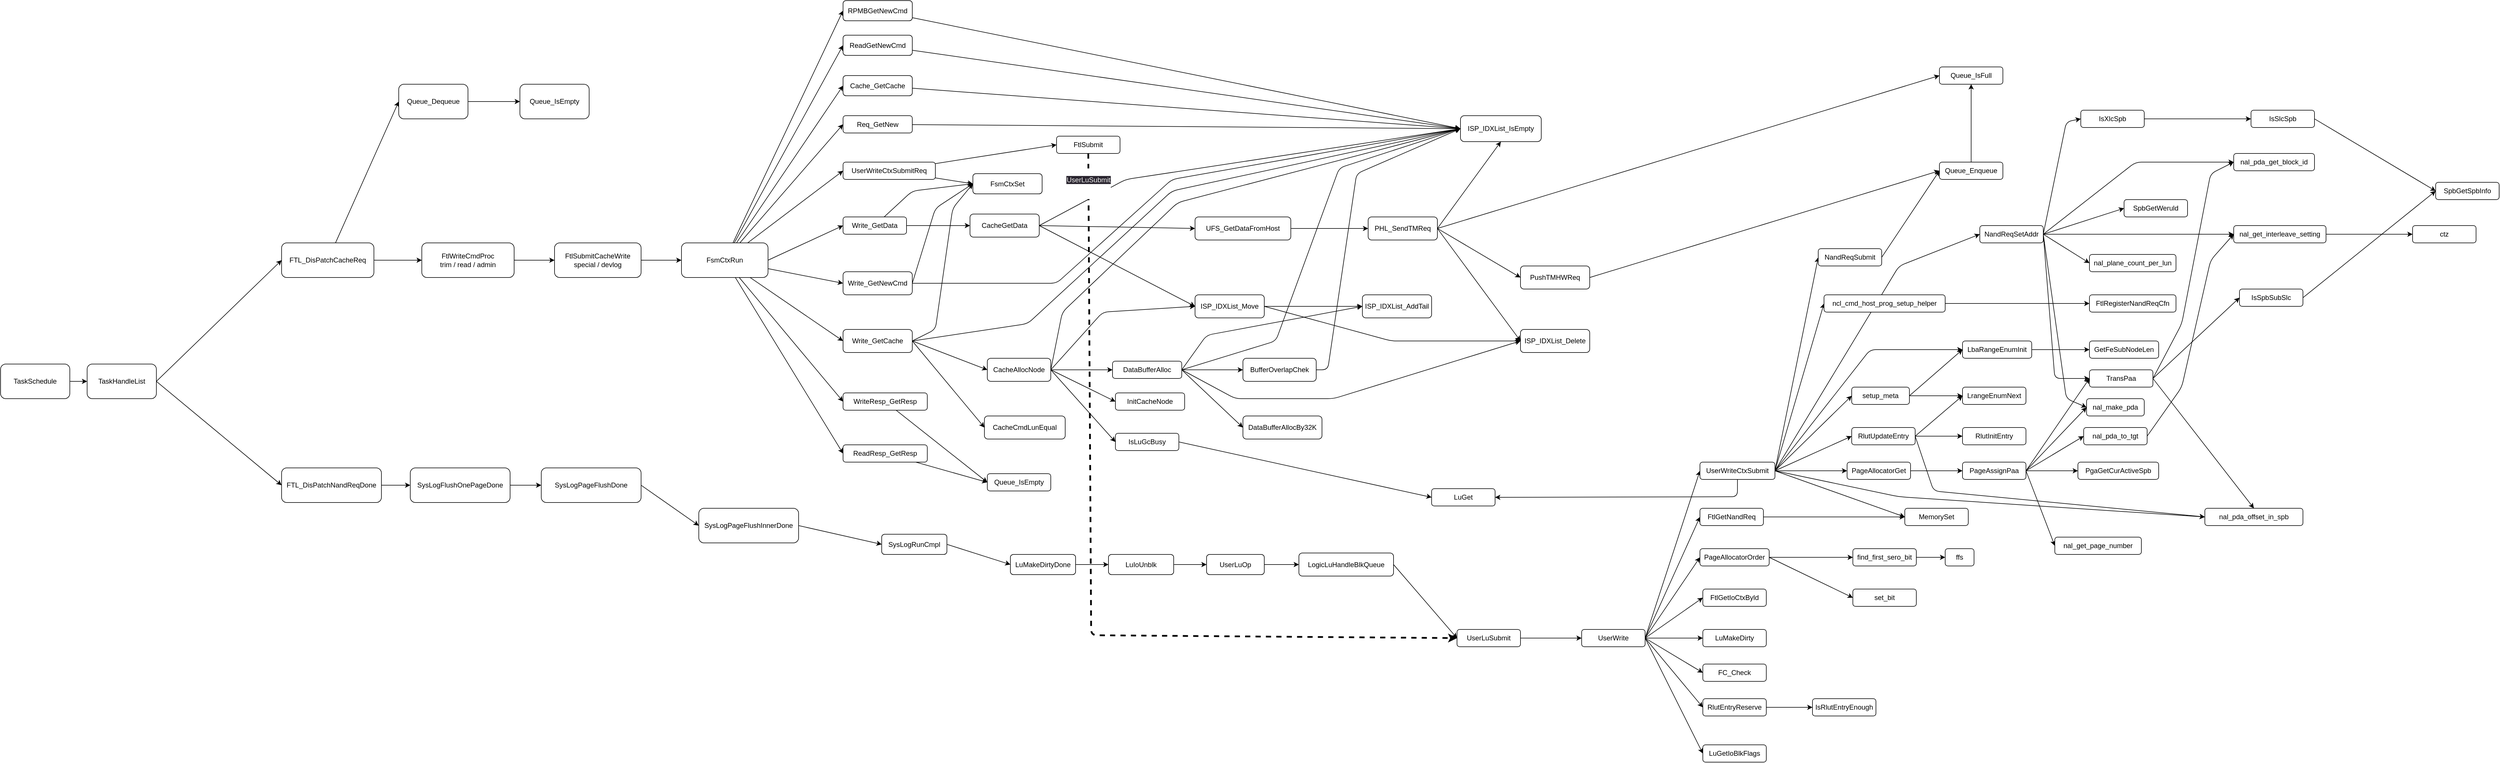 <mxfile>
    <diagram id="tqvnxjW7iA2RWQLMnOYQ" name="第 1 页">
        <mxGraphModel dx="1620" dy="557" grid="1" gridSize="10" guides="1" tooltips="1" connect="1" arrows="1" fold="1" page="1" pageScale="1" pageWidth="1169" pageHeight="827" math="0" shadow="0">
            <root>
                <mxCell id="0"/>
                <mxCell id="1" parent="0"/>
                <mxCell id="204" style="edgeStyle=none;html=1;exitX=0;exitY=0.5;exitDx=0;exitDy=0;entryX=0;entryY=0.5;entryDx=0;entryDy=0;" edge="1" parent="1" source="2" target="8">
                    <mxGeometry relative="1" as="geometry"/>
                </mxCell>
                <mxCell id="206" style="edgeStyle=none;html=1;exitX=0;exitY=0.5;exitDx=0;exitDy=0;entryX=0;entryY=0.5;entryDx=0;entryDy=0;" edge="1" parent="1" source="2" target="205">
                    <mxGeometry relative="1" as="geometry"/>
                </mxCell>
                <mxCell id="2" value="TaskHandleList" style="rounded=1;whiteSpace=wrap;html=1;direction=west;" parent="1" vertex="1">
                    <mxGeometry x="-830" y="1010" width="120" height="60" as="geometry"/>
                </mxCell>
                <mxCell id="72" style="edgeStyle=none;html=1;entryX=1;entryY=0.5;entryDx=0;entryDy=0;" edge="1" parent="1" source="4" target="2">
                    <mxGeometry relative="1" as="geometry"/>
                </mxCell>
                <mxCell id="4" value="TaskSchedule" style="rounded=1;whiteSpace=wrap;html=1;" parent="1" vertex="1">
                    <mxGeometry x="-980" y="1010" width="120" height="60" as="geometry"/>
                </mxCell>
                <mxCell id="113" style="edgeStyle=none;html=1;entryX=0;entryY=0.5;entryDx=0;entryDy=0;" edge="1" parent="1" source="8" target="23">
                    <mxGeometry relative="1" as="geometry"/>
                </mxCell>
                <mxCell id="114" style="edgeStyle=none;html=1;entryX=0;entryY=0.5;entryDx=0;entryDy=0;" edge="1" parent="1" source="8" target="10">
                    <mxGeometry relative="1" as="geometry"/>
                </mxCell>
                <mxCell id="8" value="FTL_DisPatchCacheReq" style="rounded=1;whiteSpace=wrap;html=1;" parent="1" vertex="1">
                    <mxGeometry x="-493" y="800" width="160" height="60" as="geometry"/>
                </mxCell>
                <mxCell id="116" style="edgeStyle=none;html=1;entryX=0;entryY=0.5;entryDx=0;entryDy=0;" edge="1" parent="1" source="10" target="13">
                    <mxGeometry relative="1" as="geometry"/>
                </mxCell>
                <mxCell id="10" value="FtlWriteCmdProc&lt;br&gt;trim / read / admin" style="whiteSpace=wrap;html=1;rounded=1;" parent="1" vertex="1">
                    <mxGeometry x="-250" y="800" width="160" height="60" as="geometry"/>
                </mxCell>
                <mxCell id="117" style="edgeStyle=none;html=1;entryX=0;entryY=0.5;entryDx=0;entryDy=0;" edge="1" parent="1" source="13" target="28">
                    <mxGeometry relative="1" as="geometry"/>
                </mxCell>
                <mxCell id="13" value="FtlSubmitCacheWrite&lt;br&gt;special / devlog" style="rounded=1;whiteSpace=wrap;html=1;" parent="1" vertex="1">
                    <mxGeometry x="-20" y="800" width="150" height="60" as="geometry"/>
                </mxCell>
                <mxCell id="115" style="edgeStyle=none;html=1;entryX=0;entryY=0.5;entryDx=0;entryDy=0;" edge="1" parent="1" source="23" target="26">
                    <mxGeometry relative="1" as="geometry"/>
                </mxCell>
                <mxCell id="23" value="Queue_Dequeue" style="rounded=1;whiteSpace=wrap;html=1;" vertex="1" parent="1">
                    <mxGeometry x="-290" y="525" width="120" height="60" as="geometry"/>
                </mxCell>
                <mxCell id="26" value="Queue_IsEmpty" style="rounded=1;whiteSpace=wrap;html=1;" vertex="1" parent="1">
                    <mxGeometry x="-80" y="525" width="120" height="60" as="geometry"/>
                </mxCell>
                <mxCell id="118" style="edgeStyle=none;html=1;entryX=0;entryY=0.5;entryDx=0;entryDy=0;" edge="1" parent="1" source="28" target="39">
                    <mxGeometry relative="1" as="geometry"/>
                </mxCell>
                <mxCell id="119" style="edgeStyle=none;html=1;entryX=0;entryY=0.5;entryDx=0;entryDy=0;" edge="1" parent="1" source="28" target="37">
                    <mxGeometry relative="1" as="geometry"/>
                </mxCell>
                <mxCell id="120" style="edgeStyle=none;html=1;exitX=1;exitY=0.5;exitDx=0;exitDy=0;entryX=0;entryY=0.5;entryDx=0;entryDy=0;" edge="1" parent="1" source="28" target="35">
                    <mxGeometry relative="1" as="geometry"/>
                </mxCell>
                <mxCell id="121" style="edgeStyle=none;html=1;entryX=0;entryY=0.5;entryDx=0;entryDy=0;" edge="1" parent="1" source="28" target="33">
                    <mxGeometry relative="1" as="geometry"/>
                </mxCell>
                <mxCell id="140" style="edgeStyle=none;html=1;entryX=0;entryY=0.5;entryDx=0;entryDy=0;" edge="1" parent="1" source="28" target="31">
                    <mxGeometry relative="1" as="geometry"/>
                </mxCell>
                <mxCell id="143" style="edgeStyle=none;html=1;entryX=0;entryY=0.5;entryDx=0;entryDy=0;" edge="1" parent="1" source="28" target="142">
                    <mxGeometry relative="1" as="geometry"/>
                </mxCell>
                <mxCell id="145" style="edgeStyle=none;html=1;entryX=0;entryY=0.5;entryDx=0;entryDy=0;" edge="1" parent="1" source="28" target="144">
                    <mxGeometry relative="1" as="geometry"/>
                </mxCell>
                <mxCell id="148" style="edgeStyle=none;html=1;entryX=0;entryY=0.5;entryDx=0;entryDy=0;" edge="1" parent="1" source="28" target="147">
                    <mxGeometry relative="1" as="geometry"/>
                </mxCell>
                <mxCell id="172" style="edgeStyle=none;html=1;entryX=0;entryY=0.5;entryDx=0;entryDy=0;" edge="1" parent="1" source="28" target="170">
                    <mxGeometry relative="1" as="geometry"/>
                </mxCell>
                <mxCell id="175" style="edgeStyle=none;html=1;entryX=0;entryY=0.5;entryDx=0;entryDy=0;" edge="1" parent="1" source="28" target="174">
                    <mxGeometry relative="1" as="geometry"/>
                </mxCell>
                <mxCell id="28" value="FsmCtxRun" style="rounded=1;whiteSpace=wrap;html=1;" vertex="1" parent="1">
                    <mxGeometry x="200" y="800" width="150" height="60" as="geometry"/>
                </mxCell>
                <mxCell id="126" style="edgeStyle=none;html=1;exitX=1;exitY=0.5;exitDx=0;exitDy=0;entryX=0;entryY=0.5;entryDx=0;entryDy=0;" edge="1" parent="1" source="31" target="43">
                    <mxGeometry relative="1" as="geometry">
                        <Array as="points">
                            <mxPoint x="640" y="950"/>
                            <mxPoint x="670" y="740"/>
                        </Array>
                    </mxGeometry>
                </mxCell>
                <mxCell id="129" style="edgeStyle=none;html=1;entryX=0;entryY=0.5;entryDx=0;entryDy=0;exitX=1;exitY=0.5;exitDx=0;exitDy=0;" edge="1" parent="1" source="31" target="59">
                    <mxGeometry relative="1" as="geometry"/>
                </mxCell>
                <mxCell id="141" style="edgeStyle=none;html=1;entryX=0;entryY=0.5;entryDx=0;entryDy=0;exitX=1;exitY=0.5;exitDx=0;exitDy=0;" edge="1" parent="1" source="31" target="41">
                    <mxGeometry relative="1" as="geometry"/>
                </mxCell>
                <mxCell id="169" style="edgeStyle=none;html=1;entryX=0;entryY=0.5;entryDx=0;entryDy=0;exitX=1;exitY=0.5;exitDx=0;exitDy=0;" edge="1" parent="1" source="31" target="149">
                    <mxGeometry relative="1" as="geometry">
                        <Array as="points">
                            <mxPoint x="800" y="940"/>
                            <mxPoint x="1050" y="710"/>
                        </Array>
                    </mxGeometry>
                </mxCell>
                <mxCell id="31" value="Write_GetCache" style="rounded=1;whiteSpace=wrap;html=1;" vertex="1" parent="1">
                    <mxGeometry x="480" y="950" width="120" height="40" as="geometry"/>
                </mxCell>
                <mxCell id="154" style="edgeStyle=none;html=1;entryX=0;entryY=0.5;entryDx=0;entryDy=0;exitX=1;exitY=0.5;exitDx=0;exitDy=0;" edge="1" parent="1" source="33" target="149">
                    <mxGeometry relative="1" as="geometry">
                        <Array as="points">
                            <mxPoint x="850" y="870"/>
                            <mxPoint x="1050" y="690"/>
                        </Array>
                    </mxGeometry>
                </mxCell>
                <mxCell id="177" style="edgeStyle=none;html=1;entryX=0;entryY=0.5;entryDx=0;entryDy=0;exitX=1;exitY=0.5;exitDx=0;exitDy=0;" edge="1" parent="1" source="33" target="43">
                    <mxGeometry relative="1" as="geometry">
                        <Array as="points">
                            <mxPoint x="640" y="740"/>
                        </Array>
                    </mxGeometry>
                </mxCell>
                <mxCell id="33" value="Write_GetNewCmd" style="rounded=1;whiteSpace=wrap;html=1;" vertex="1" parent="1">
                    <mxGeometry x="480" y="850" width="120" height="40" as="geometry"/>
                </mxCell>
                <mxCell id="124" style="edgeStyle=none;html=1;entryX=0;entryY=0.5;entryDx=0;entryDy=0;" edge="1" parent="1" source="35" target="43">
                    <mxGeometry relative="1" as="geometry">
                        <Array as="points">
                            <mxPoint x="600" y="710"/>
                        </Array>
                    </mxGeometry>
                </mxCell>
                <mxCell id="127" style="edgeStyle=none;html=1;entryX=0;entryY=0.5;entryDx=0;entryDy=0;" edge="1" parent="1" source="35" target="49">
                    <mxGeometry relative="1" as="geometry"/>
                </mxCell>
                <mxCell id="35" value="Write_GetData" style="rounded=1;whiteSpace=wrap;html=1;" vertex="1" parent="1">
                    <mxGeometry x="480" y="755" width="110" height="30" as="geometry"/>
                </mxCell>
                <mxCell id="123" style="edgeStyle=none;html=1;entryX=0;entryY=0.5;entryDx=0;entryDy=0;" edge="1" parent="1" source="37" target="43">
                    <mxGeometry relative="1" as="geometry"/>
                </mxCell>
                <mxCell id="167" style="edgeStyle=none;html=1;entryX=0;entryY=0.5;entryDx=0;entryDy=0;" edge="1" parent="1" source="37" target="159">
                    <mxGeometry relative="1" as="geometry"/>
                </mxCell>
                <mxCell id="37" value="UserWriteCtxSubmitReq" style="rounded=1;whiteSpace=wrap;html=1;" vertex="1" parent="1">
                    <mxGeometry x="480" y="660" width="160" height="30" as="geometry"/>
                </mxCell>
                <mxCell id="168" style="edgeStyle=none;html=1;entryX=0;entryY=0.5;entryDx=0;entryDy=0;" edge="1" parent="1" source="39" target="165">
                    <mxGeometry relative="1" as="geometry"/>
                </mxCell>
                <mxCell id="39" value="WriteResp_GetResp" style="rounded=1;whiteSpace=wrap;html=1;" vertex="1" parent="1">
                    <mxGeometry x="480" y="1060" width="146" height="30" as="geometry"/>
                </mxCell>
                <mxCell id="41" value="CacheCmdLunEqual" style="rounded=1;whiteSpace=wrap;html=1;" vertex="1" parent="1">
                    <mxGeometry x="725" y="1100" width="140" height="40" as="geometry"/>
                </mxCell>
                <mxCell id="43" value="FsmCtxSet" style="rounded=1;whiteSpace=wrap;html=1;" vertex="1" parent="1">
                    <mxGeometry x="705" y="680" width="120" height="35" as="geometry"/>
                </mxCell>
                <mxCell id="153" style="edgeStyle=none;html=1;entryX=0;entryY=0.5;entryDx=0;entryDy=0;exitX=1;exitY=0.5;exitDx=0;exitDy=0;" edge="1" parent="1" source="49" target="149">
                    <mxGeometry relative="1" as="geometry">
                        <Array as="points">
                            <mxPoint x="970" y="690"/>
                        </Array>
                    </mxGeometry>
                </mxCell>
                <mxCell id="179" style="edgeStyle=none;html=1;exitX=1;exitY=0.5;exitDx=0;exitDy=0;entryX=0;entryY=0.5;entryDx=0;entryDy=0;" edge="1" parent="1" source="49" target="51">
                    <mxGeometry relative="1" as="geometry"/>
                </mxCell>
                <mxCell id="180" style="edgeStyle=none;html=1;exitX=1;exitY=0.5;exitDx=0;exitDy=0;entryX=0;entryY=0.5;entryDx=0;entryDy=0;" edge="1" parent="1" source="49" target="70">
                    <mxGeometry relative="1" as="geometry"/>
                </mxCell>
                <mxCell id="49" value="CacheGetData" style="rounded=1;whiteSpace=wrap;html=1;" vertex="1" parent="1">
                    <mxGeometry x="700" y="750" width="120" height="40" as="geometry"/>
                </mxCell>
                <mxCell id="131" style="edgeStyle=none;html=1;entryX=0;entryY=0.5;entryDx=0;entryDy=0;" edge="1" parent="1" source="51" target="53">
                    <mxGeometry relative="1" as="geometry"/>
                </mxCell>
                <mxCell id="51" value="UFS_GetDataFromHost" style="rounded=1;whiteSpace=wrap;html=1;" vertex="1" parent="1">
                    <mxGeometry x="1090" y="755" width="166" height="40" as="geometry"/>
                </mxCell>
                <mxCell id="136" style="edgeStyle=none;html=1;entryX=0;entryY=0.5;entryDx=0;entryDy=0;exitX=1;exitY=0.5;exitDx=0;exitDy=0;" edge="1" parent="1" source="59" target="63">
                    <mxGeometry relative="1" as="geometry"/>
                </mxCell>
                <mxCell id="178" style="edgeStyle=none;html=1;entryX=0;entryY=0.5;entryDx=0;entryDy=0;exitX=1;exitY=0.5;exitDx=0;exitDy=0;" edge="1" parent="1" source="59" target="149">
                    <mxGeometry relative="1" as="geometry">
                        <Array as="points">
                            <mxPoint x="860" y="920"/>
                            <mxPoint x="1060" y="730"/>
                        </Array>
                    </mxGeometry>
                </mxCell>
                <mxCell id="189" style="edgeStyle=none;html=1;exitX=1;exitY=0.5;exitDx=0;exitDy=0;entryX=0;entryY=0.5;entryDx=0;entryDy=0;" edge="1" parent="1" source="59" target="70">
                    <mxGeometry relative="1" as="geometry">
                        <Array as="points">
                            <mxPoint x="930" y="920"/>
                        </Array>
                    </mxGeometry>
                </mxCell>
                <mxCell id="191" style="edgeStyle=none;html=1;exitX=1;exitY=0.5;exitDx=0;exitDy=0;entryX=0;entryY=0.5;entryDx=0;entryDy=0;" edge="1" parent="1" source="59" target="190">
                    <mxGeometry relative="1" as="geometry"/>
                </mxCell>
                <mxCell id="193" style="edgeStyle=none;html=1;exitX=1;exitY=0.5;exitDx=0;exitDy=0;entryX=0;entryY=0.5;entryDx=0;entryDy=0;" edge="1" parent="1" source="59" target="192">
                    <mxGeometry relative="1" as="geometry"/>
                </mxCell>
                <mxCell id="59" value="CacheAllocNode" style="rounded=1;whiteSpace=wrap;html=1;" vertex="1" parent="1">
                    <mxGeometry x="730" y="1000" width="110" height="40" as="geometry"/>
                </mxCell>
                <mxCell id="137" style="edgeStyle=none;html=1;entryX=0;entryY=0.5;entryDx=0;entryDy=0;exitX=1;exitY=0.5;exitDx=0;exitDy=0;" edge="1" parent="1" source="63" target="65">
                    <mxGeometry relative="1" as="geometry">
                        <mxPoint x="1110" y="1000" as="sourcePoint"/>
                    </mxGeometry>
                </mxCell>
                <mxCell id="139" style="edgeStyle=none;html=1;entryX=0;entryY=0.5;entryDx=0;entryDy=0;exitX=1;exitY=0.5;exitDx=0;exitDy=0;" edge="1" parent="1" source="63" target="66">
                    <mxGeometry relative="1" as="geometry"/>
                </mxCell>
                <mxCell id="194" style="edgeStyle=none;html=1;exitX=1;exitY=0.5;exitDx=0;exitDy=0;entryX=0;entryY=0.5;entryDx=0;entryDy=0;" edge="1" parent="1" source="63" target="149">
                    <mxGeometry relative="1" as="geometry">
                        <Array as="points">
                            <mxPoint x="1230" y="970"/>
                            <mxPoint x="1340" y="670"/>
                        </Array>
                    </mxGeometry>
                </mxCell>
                <mxCell id="196" style="edgeStyle=none;html=1;exitX=1;exitY=0.5;exitDx=0;exitDy=0;entryX=0;entryY=0.5;entryDx=0;entryDy=0;" edge="1" parent="1" source="63" target="185">
                    <mxGeometry relative="1" as="geometry">
                        <Array as="points">
                            <mxPoint x="1160" y="1070"/>
                            <mxPoint x="1330" y="1070"/>
                        </Array>
                    </mxGeometry>
                </mxCell>
                <mxCell id="197" style="edgeStyle=none;html=1;exitX=1;exitY=0.5;exitDx=0;exitDy=0;entryX=0;entryY=0.5;entryDx=0;entryDy=0;" edge="1" parent="1" source="63" target="71">
                    <mxGeometry relative="1" as="geometry">
                        <Array as="points">
                            <mxPoint x="1110" y="960"/>
                        </Array>
                    </mxGeometry>
                </mxCell>
                <mxCell id="63" value="DataBufferAlloc" style="rounded=1;whiteSpace=wrap;html=1;" vertex="1" parent="1">
                    <mxGeometry x="947" y="1005" width="120" height="30" as="geometry"/>
                </mxCell>
                <mxCell id="195" style="edgeStyle=none;html=1;exitX=1;exitY=0.5;exitDx=0;exitDy=0;entryX=0;entryY=0.5;entryDx=0;entryDy=0;" edge="1" parent="1" source="65" target="149">
                    <mxGeometry relative="1" as="geometry">
                        <Array as="points">
                            <mxPoint x="1320" y="1020"/>
                            <mxPoint x="1370" y="680"/>
                        </Array>
                    </mxGeometry>
                </mxCell>
                <mxCell id="65" value="BufferOverlapChek" style="rounded=1;whiteSpace=wrap;html=1;" vertex="1" parent="1">
                    <mxGeometry x="1173" y="1000" width="127" height="40" as="geometry"/>
                </mxCell>
                <mxCell id="66" value="DataBufferAllocBy32K" style="rounded=1;whiteSpace=wrap;html=1;" vertex="1" parent="1">
                    <mxGeometry x="1173" y="1100" width="137" height="40" as="geometry"/>
                </mxCell>
                <mxCell id="181" style="edgeStyle=none;html=1;exitX=1;exitY=0.5;exitDx=0;exitDy=0;entryX=0;entryY=0.5;entryDx=0;entryDy=0;" edge="1" parent="1" source="70" target="71">
                    <mxGeometry relative="1" as="geometry"/>
                </mxCell>
                <mxCell id="187" style="edgeStyle=none;html=1;exitX=1;exitY=0.5;exitDx=0;exitDy=0;entryX=0;entryY=0.5;entryDx=0;entryDy=0;" edge="1" parent="1" source="70" target="185">
                    <mxGeometry relative="1" as="geometry">
                        <Array as="points">
                            <mxPoint x="1430" y="970"/>
                        </Array>
                    </mxGeometry>
                </mxCell>
                <mxCell id="70" value="ISP_IDXList_Move" style="rounded=1;whiteSpace=wrap;html=1;" vertex="1" parent="1">
                    <mxGeometry x="1090" y="890" width="120" height="40" as="geometry"/>
                </mxCell>
                <mxCell id="71" value="ISP_IDXList_AddTail" style="rounded=1;whiteSpace=wrap;html=1;" vertex="1" parent="1">
                    <mxGeometry x="1380" y="890" width="120" height="40" as="geometry"/>
                </mxCell>
                <mxCell id="151" style="edgeStyle=none;html=1;entryX=0;entryY=0.5;entryDx=0;entryDy=0;" edge="1" parent="1" source="142" target="149">
                    <mxGeometry relative="1" as="geometry"/>
                </mxCell>
                <mxCell id="142" value="Cache_GetCache" style="rounded=1;whiteSpace=wrap;html=1;" vertex="1" parent="1">
                    <mxGeometry x="480" y="510" width="120" height="35" as="geometry"/>
                </mxCell>
                <mxCell id="150" style="edgeStyle=none;html=1;entryX=0;entryY=0.5;entryDx=0;entryDy=0;" edge="1" parent="1" source="144" target="149">
                    <mxGeometry relative="1" as="geometry"/>
                </mxCell>
                <mxCell id="144" value="ReadGetNewCmd&lt;br&gt;" style="rounded=1;whiteSpace=wrap;html=1;" vertex="1" parent="1">
                    <mxGeometry x="480" y="440" width="120" height="35" as="geometry"/>
                </mxCell>
                <mxCell id="152" style="edgeStyle=none;html=1;entryX=0;entryY=0.5;entryDx=0;entryDy=0;" edge="1" parent="1" source="147" target="149">
                    <mxGeometry relative="1" as="geometry"/>
                </mxCell>
                <mxCell id="147" value="Req_GetNew" style="rounded=1;whiteSpace=wrap;html=1;" vertex="1" parent="1">
                    <mxGeometry x="480" y="579.5" width="120" height="30" as="geometry"/>
                </mxCell>
                <mxCell id="149" value="ISP_IDXList_IsEmpty&lt;br&gt;" style="rounded=1;whiteSpace=wrap;html=1;" vertex="1" parent="1">
                    <mxGeometry x="1550" y="579.5" width="140" height="45" as="geometry"/>
                </mxCell>
                <mxCell id="159" value="FtlSubmit" style="rounded=1;whiteSpace=wrap;html=1;" vertex="1" parent="1">
                    <mxGeometry x="850" y="615" width="110" height="30" as="geometry"/>
                </mxCell>
                <mxCell id="228" style="edgeStyle=none;html=1;exitX=1;exitY=0.5;exitDx=0;exitDy=0;strokeWidth=1;" edge="1" parent="1" source="161" target="227">
                    <mxGeometry relative="1" as="geometry"/>
                </mxCell>
                <mxCell id="161" value="UserLuSubmit" style="rounded=1;whiteSpace=wrap;html=1;" vertex="1" parent="1">
                    <mxGeometry x="1544" y="1470" width="110" height="30" as="geometry"/>
                </mxCell>
                <mxCell id="165" value="Queue_IsEmpty" style="rounded=1;whiteSpace=wrap;html=1;" vertex="1" parent="1">
                    <mxGeometry x="730" y="1200" width="110" height="30" as="geometry"/>
                </mxCell>
                <mxCell id="171" style="edgeStyle=none;html=1;entryX=0;entryY=0.5;entryDx=0;entryDy=0;" edge="1" parent="1" source="170" target="165">
                    <mxGeometry relative="1" as="geometry"/>
                </mxCell>
                <mxCell id="170" value="ReadResp_GetResp" style="rounded=1;whiteSpace=wrap;html=1;" vertex="1" parent="1">
                    <mxGeometry x="480" y="1150" width="146" height="30" as="geometry"/>
                </mxCell>
                <mxCell id="176" style="edgeStyle=none;html=1;entryX=0;entryY=0.5;entryDx=0;entryDy=0;" edge="1" parent="1" source="174" target="149">
                    <mxGeometry relative="1" as="geometry"/>
                </mxCell>
                <mxCell id="174" value="RPMBGetNewCmd" style="rounded=1;whiteSpace=wrap;html=1;" vertex="1" parent="1">
                    <mxGeometry x="480" y="380" width="120" height="35" as="geometry"/>
                </mxCell>
                <mxCell id="184" style="edgeStyle=none;html=1;exitX=1;exitY=0.5;exitDx=0;exitDy=0;entryX=0.5;entryY=1;entryDx=0;entryDy=0;" edge="1" parent="1" source="53" target="149">
                    <mxGeometry relative="1" as="geometry"/>
                </mxCell>
                <mxCell id="186" style="edgeStyle=none;html=1;exitX=1;exitY=0.5;exitDx=0;exitDy=0;entryX=0;entryY=0.5;entryDx=0;entryDy=0;" edge="1" parent="1" source="53" target="185">
                    <mxGeometry relative="1" as="geometry"/>
                </mxCell>
                <mxCell id="199" style="edgeStyle=none;html=1;exitX=1;exitY=0.5;exitDx=0;exitDy=0;entryX=0;entryY=0.5;entryDx=0;entryDy=0;" edge="1" parent="1" source="53" target="198">
                    <mxGeometry relative="1" as="geometry"/>
                </mxCell>
                <mxCell id="201" style="edgeStyle=none;html=1;exitX=1;exitY=0.5;exitDx=0;exitDy=0;entryX=0;entryY=0.5;entryDx=0;entryDy=0;" edge="1" parent="1" source="53" target="200">
                    <mxGeometry relative="1" as="geometry"/>
                </mxCell>
                <mxCell id="53" value="PHL_SendTMReq" style="rounded=1;whiteSpace=wrap;html=1;" vertex="1" parent="1">
                    <mxGeometry x="1390" y="755" width="120" height="40" as="geometry"/>
                </mxCell>
                <mxCell id="185" value="ISP_IDXList_Delete" style="rounded=1;whiteSpace=wrap;html=1;" vertex="1" parent="1">
                    <mxGeometry x="1654" y="950" width="120" height="40" as="geometry"/>
                </mxCell>
                <mxCell id="202" style="edgeStyle=none;html=1;exitX=1;exitY=0.5;exitDx=0;exitDy=0;entryX=0;entryY=0.5;entryDx=0;entryDy=0;" edge="1" parent="1" source="190" target="203">
                    <mxGeometry relative="1" as="geometry">
                        <mxPoint x="1110" y="1300" as="targetPoint"/>
                    </mxGeometry>
                </mxCell>
                <mxCell id="190" value="IsLuGcBusy" style="rounded=1;whiteSpace=wrap;html=1;" vertex="1" parent="1">
                    <mxGeometry x="952" y="1130" width="110" height="30" as="geometry"/>
                </mxCell>
                <mxCell id="192" value="InitCacheNode" style="rounded=1;whiteSpace=wrap;html=1;" vertex="1" parent="1">
                    <mxGeometry x="952" y="1060" width="120" height="30" as="geometry"/>
                </mxCell>
                <mxCell id="198" value="Queue_IsFull" style="rounded=1;whiteSpace=wrap;html=1;" vertex="1" parent="1">
                    <mxGeometry x="2380" y="495" width="110" height="30" as="geometry"/>
                </mxCell>
                <mxCell id="308" style="edgeStyle=none;html=1;exitX=1;exitY=0.5;exitDx=0;exitDy=0;entryX=0;entryY=0.5;entryDx=0;entryDy=0;strokeWidth=1;" edge="1" parent="1" source="200" target="303">
                    <mxGeometry relative="1" as="geometry"/>
                </mxCell>
                <mxCell id="200" value="PushTMHWReq" style="rounded=1;whiteSpace=wrap;html=1;" vertex="1" parent="1">
                    <mxGeometry x="1654" y="840" width="120" height="40" as="geometry"/>
                </mxCell>
                <mxCell id="203" value="LuGet" style="rounded=1;whiteSpace=wrap;html=1;" vertex="1" parent="1">
                    <mxGeometry x="1500" y="1226" width="110" height="30" as="geometry"/>
                </mxCell>
                <mxCell id="208" style="edgeStyle=none;html=1;exitX=1;exitY=0.5;exitDx=0;exitDy=0;entryX=0;entryY=0.5;entryDx=0;entryDy=0;" edge="1" parent="1" source="205" target="207">
                    <mxGeometry relative="1" as="geometry"/>
                </mxCell>
                <mxCell id="205" value="FTL_DisPatchNandReqDone" style="rounded=1;whiteSpace=wrap;html=1;" vertex="1" parent="1">
                    <mxGeometry x="-493" y="1190" width="173" height="60" as="geometry"/>
                </mxCell>
                <mxCell id="210" style="edgeStyle=none;html=1;exitX=1;exitY=0.5;exitDx=0;exitDy=0;entryX=0;entryY=0.5;entryDx=0;entryDy=0;" edge="1" parent="1" source="207" target="209">
                    <mxGeometry relative="1" as="geometry"/>
                </mxCell>
                <mxCell id="207" value="SysLogFlushOnePageDone" style="rounded=1;whiteSpace=wrap;html=1;" vertex="1" parent="1">
                    <mxGeometry x="-270" y="1190" width="173" height="60" as="geometry"/>
                </mxCell>
                <mxCell id="212" style="edgeStyle=none;html=1;exitX=1;exitY=0.5;exitDx=0;exitDy=0;entryX=0;entryY=0.5;entryDx=0;entryDy=0;" edge="1" parent="1" source="209" target="211">
                    <mxGeometry relative="1" as="geometry"/>
                </mxCell>
                <mxCell id="209" value="SysLogPageFlushDone" style="rounded=1;whiteSpace=wrap;html=1;" vertex="1" parent="1">
                    <mxGeometry x="-43" y="1190" width="173" height="60" as="geometry"/>
                </mxCell>
                <mxCell id="214" style="edgeStyle=none;html=1;exitX=1;exitY=0.5;exitDx=0;exitDy=0;entryX=0;entryY=0.5;entryDx=0;entryDy=0;" edge="1" parent="1" source="211" target="213">
                    <mxGeometry relative="1" as="geometry"/>
                </mxCell>
                <mxCell id="211" value="SysLogPageFlushInnerDone" style="rounded=1;whiteSpace=wrap;html=1;" vertex="1" parent="1">
                    <mxGeometry x="230" y="1260" width="173" height="60" as="geometry"/>
                </mxCell>
                <mxCell id="216" style="edgeStyle=none;html=1;exitX=1;exitY=0.5;exitDx=0;exitDy=0;entryX=0;entryY=0.5;entryDx=0;entryDy=0;" edge="1" parent="1" source="213" target="215">
                    <mxGeometry relative="1" as="geometry"/>
                </mxCell>
                <mxCell id="213" value="SysLogRunCmpl" style="rounded=1;whiteSpace=wrap;html=1;" vertex="1" parent="1">
                    <mxGeometry x="547" y="1305" width="113" height="35" as="geometry"/>
                </mxCell>
                <mxCell id="218" style="edgeStyle=none;html=1;exitX=1;exitY=0.5;exitDx=0;exitDy=0;" edge="1" parent="1" source="215" target="217">
                    <mxGeometry relative="1" as="geometry"/>
                </mxCell>
                <mxCell id="215" value="LuMakeDirtyDone" style="rounded=1;whiteSpace=wrap;html=1;" vertex="1" parent="1">
                    <mxGeometry x="770" y="1340" width="113" height="35" as="geometry"/>
                </mxCell>
                <mxCell id="220" style="edgeStyle=none;html=1;exitX=1;exitY=0.5;exitDx=0;exitDy=0;entryX=0;entryY=0.5;entryDx=0;entryDy=0;" edge="1" parent="1" source="217" target="219">
                    <mxGeometry relative="1" as="geometry"/>
                </mxCell>
                <mxCell id="217" value="LuIoUnblk" style="rounded=1;whiteSpace=wrap;html=1;" vertex="1" parent="1">
                    <mxGeometry x="940" y="1340" width="113" height="35" as="geometry"/>
                </mxCell>
                <mxCell id="222" style="edgeStyle=none;html=1;exitX=1;exitY=0.5;exitDx=0;exitDy=0;entryX=0;entryY=0.5;entryDx=0;entryDy=0;" edge="1" parent="1" source="219" target="221">
                    <mxGeometry relative="1" as="geometry"/>
                </mxCell>
                <mxCell id="219" value="UserLuOp" style="rounded=1;whiteSpace=wrap;html=1;" vertex="1" parent="1">
                    <mxGeometry x="1110" y="1340" width="100" height="35" as="geometry"/>
                </mxCell>
                <mxCell id="223" style="edgeStyle=none;html=1;exitX=1;exitY=0.5;exitDx=0;exitDy=0;entryX=0;entryY=0.5;entryDx=0;entryDy=0;" edge="1" parent="1" source="221" target="161">
                    <mxGeometry relative="1" as="geometry"/>
                </mxCell>
                <mxCell id="221" value="LogicLuHandleBlkQueue" style="rounded=1;whiteSpace=wrap;html=1;" vertex="1" parent="1">
                    <mxGeometry x="1270" y="1337.5" width="164" height="40" as="geometry"/>
                </mxCell>
                <mxCell id="162" style="edgeStyle=none;html=1;entryX=0;entryY=0.5;entryDx=0;entryDy=0;exitX=0.5;exitY=1;exitDx=0;exitDy=0;dashed=1;strokeWidth=3;" edge="1" parent="1" source="159" target="161">
                    <mxGeometry relative="1" as="geometry">
                        <Array as="points">
                            <mxPoint x="910" y="1480"/>
                        </Array>
                    </mxGeometry>
                </mxCell>
                <mxCell id="225" value="&#10;&lt;span style=&quot;color: rgb(240, 240, 240); font-family: Helvetica; font-size: 12px; font-style: normal; font-variant-ligatures: normal; font-variant-caps: normal; font-weight: 400; letter-spacing: normal; orphans: 2; text-align: center; text-indent: 0px; text-transform: none; widows: 2; word-spacing: 0px; -webkit-text-stroke-width: 0px; background-color: rgb(42, 37, 47); text-decoration-thickness: initial; text-decoration-style: initial; text-decoration-color: initial; float: none; display: inline !important;&quot;&gt;UserLuSubmit&lt;/span&gt;&#10;&#10;" style="edgeLabel;html=1;align=center;verticalAlign=middle;resizable=0;points=[];" vertex="1" connectable="0" parent="162">
                    <mxGeometry x="-0.867" relative="1" as="geometry">
                        <mxPoint x="-1" y="-46" as="offset"/>
                    </mxGeometry>
                </mxCell>
                <mxCell id="238" style="edgeStyle=none;html=1;exitX=1;exitY=0.5;exitDx=0;exitDy=0;entryX=0;entryY=0.5;entryDx=0;entryDy=0;strokeWidth=1;" edge="1" parent="1" source="227" target="232">
                    <mxGeometry relative="1" as="geometry"/>
                </mxCell>
                <mxCell id="239" style="edgeStyle=none;html=1;exitX=1;exitY=0.5;exitDx=0;exitDy=0;entryX=0;entryY=0.5;entryDx=0;entryDy=0;strokeWidth=1;" edge="1" parent="1" source="227" target="236">
                    <mxGeometry relative="1" as="geometry"/>
                </mxCell>
                <mxCell id="240" style="edgeStyle=none;html=1;exitX=1;exitY=0.5;exitDx=0;exitDy=0;entryX=0;entryY=0.5;entryDx=0;entryDy=0;strokeWidth=1;" edge="1" parent="1" source="227" target="233">
                    <mxGeometry relative="1" as="geometry"/>
                </mxCell>
                <mxCell id="243" style="edgeStyle=none;html=1;exitX=1;exitY=0.5;exitDx=0;exitDy=0;entryX=0;entryY=0.5;entryDx=0;entryDy=0;strokeWidth=1;" edge="1" parent="1" source="227" target="231">
                    <mxGeometry relative="1" as="geometry"/>
                </mxCell>
                <mxCell id="244" style="edgeStyle=none;html=1;exitX=1;exitY=0.5;exitDx=0;exitDy=0;entryX=0;entryY=0.5;entryDx=0;entryDy=0;strokeWidth=1;" edge="1" parent="1" source="227" target="235">
                    <mxGeometry relative="1" as="geometry"/>
                </mxCell>
                <mxCell id="245" style="edgeStyle=none;html=1;exitX=1;exitY=0.5;exitDx=0;exitDy=0;entryX=0;entryY=0.5;entryDx=0;entryDy=0;strokeWidth=1;" edge="1" parent="1" source="227" target="230">
                    <mxGeometry relative="1" as="geometry"/>
                </mxCell>
                <mxCell id="246" style="edgeStyle=none;html=1;exitX=1;exitY=0.5;exitDx=0;exitDy=0;entryX=0;entryY=0.5;entryDx=0;entryDy=0;strokeWidth=1;" edge="1" parent="1" source="227" target="229">
                    <mxGeometry relative="1" as="geometry"/>
                </mxCell>
                <mxCell id="256" style="edgeStyle=none;html=1;exitX=1;exitY=0.5;exitDx=0;exitDy=0;entryX=0;entryY=0.5;entryDx=0;entryDy=0;strokeWidth=1;" edge="1" parent="1" source="227" target="234">
                    <mxGeometry relative="1" as="geometry"/>
                </mxCell>
                <mxCell id="227" value="UserWrite" style="rounded=1;whiteSpace=wrap;html=1;" vertex="1" parent="1">
                    <mxGeometry x="1760" y="1470" width="110" height="30" as="geometry"/>
                </mxCell>
                <mxCell id="248" style="edgeStyle=none;html=1;exitX=1;exitY=0.5;exitDx=0;exitDy=0;entryX=0;entryY=0.5;entryDx=0;entryDy=0;strokeWidth=1;" edge="1" parent="1" source="229" target="247">
                    <mxGeometry relative="1" as="geometry"/>
                </mxCell>
                <mxCell id="229" value="FtlGetNandReq" style="rounded=1;whiteSpace=wrap;html=1;" vertex="1" parent="1">
                    <mxGeometry x="1965" y="1260" width="110" height="30" as="geometry"/>
                </mxCell>
                <mxCell id="251" style="edgeStyle=none;html=1;exitX=1;exitY=0.5;exitDx=0;exitDy=0;entryX=0;entryY=0.5;entryDx=0;entryDy=0;strokeWidth=1;" edge="1" parent="1" source="230" target="249">
                    <mxGeometry relative="1" as="geometry"/>
                </mxCell>
                <mxCell id="252" style="edgeStyle=none;html=1;exitX=1;exitY=0.5;exitDx=0;exitDy=0;entryX=0;entryY=0.5;entryDx=0;entryDy=0;strokeWidth=1;" edge="1" parent="1" source="230" target="250">
                    <mxGeometry relative="1" as="geometry"/>
                </mxCell>
                <mxCell id="230" value="PageAllocatorOrder" style="rounded=1;whiteSpace=wrap;html=1;" vertex="1" parent="1">
                    <mxGeometry x="1965" y="1330" width="120" height="30" as="geometry"/>
                </mxCell>
                <mxCell id="231" value="LuMakeDirty" style="rounded=1;whiteSpace=wrap;html=1;" vertex="1" parent="1">
                    <mxGeometry x="1970" y="1470" width="110" height="30" as="geometry"/>
                </mxCell>
                <mxCell id="232" value="FC_Check" style="rounded=1;whiteSpace=wrap;html=1;" vertex="1" parent="1">
                    <mxGeometry x="1970" y="1530" width="110" height="30" as="geometry"/>
                </mxCell>
                <mxCell id="233" value="LuGetIoBlkFlags" style="rounded=1;whiteSpace=wrap;html=1;" vertex="1" parent="1">
                    <mxGeometry x="1970" y="1670" width="110" height="30" as="geometry"/>
                </mxCell>
                <mxCell id="257" style="edgeStyle=none;html=1;exitX=1;exitY=0.5;exitDx=0;exitDy=0;entryX=0;entryY=0.5;entryDx=0;entryDy=0;strokeWidth=1;" edge="1" parent="1" source="234" target="247">
                    <mxGeometry relative="1" as="geometry"/>
                </mxCell>
                <mxCell id="261" style="edgeStyle=none;html=1;exitX=1;exitY=0.5;exitDx=0;exitDy=0;entryX=0;entryY=0.5;entryDx=0;entryDy=0;strokeWidth=1;" edge="1" parent="1" source="234" target="260">
                    <mxGeometry relative="1" as="geometry"/>
                </mxCell>
                <mxCell id="264" style="edgeStyle=none;html=1;exitX=1;exitY=0.5;exitDx=0;exitDy=0;entryX=0;entryY=0.5;entryDx=0;entryDy=0;strokeWidth=1;" edge="1" parent="1" source="234" target="259">
                    <mxGeometry relative="1" as="geometry"/>
                </mxCell>
                <mxCell id="266" style="edgeStyle=none;html=1;exitX=1;exitY=0.5;exitDx=0;exitDy=0;entryX=0;entryY=0.5;entryDx=0;entryDy=0;strokeWidth=1;" edge="1" parent="1" source="234" target="265">
                    <mxGeometry relative="1" as="geometry">
                        <Array as="points">
                            <mxPoint x="2260" y="985"/>
                        </Array>
                    </mxGeometry>
                </mxCell>
                <mxCell id="274" style="edgeStyle=none;html=1;exitX=1;exitY=0.5;exitDx=0;exitDy=0;entryX=0;entryY=0.5;entryDx=0;entryDy=0;strokeWidth=1;" edge="1" parent="1" source="234" target="273">
                    <mxGeometry relative="1" as="geometry"/>
                </mxCell>
                <mxCell id="276" style="edgeStyle=none;html=1;exitX=1;exitY=0.5;exitDx=0;exitDy=0;strokeWidth=1;entryX=0;entryY=0.5;entryDx=0;entryDy=0;" edge="1" parent="1" source="234" target="275">
                    <mxGeometry relative="1" as="geometry">
                        <mxPoint x="2460" y="1240.0" as="targetPoint"/>
                        <Array as="points">
                            <mxPoint x="2310" y="1240"/>
                        </Array>
                    </mxGeometry>
                </mxCell>
                <mxCell id="281" style="edgeStyle=none;html=1;exitX=1;exitY=0.5;exitDx=0;exitDy=0;entryX=0;entryY=0.5;entryDx=0;entryDy=0;strokeWidth=1;" edge="1" parent="1" source="234" target="271">
                    <mxGeometry relative="1" as="geometry"/>
                </mxCell>
                <mxCell id="282" style="edgeStyle=none;html=1;exitX=1;exitY=0.5;exitDx=0;exitDy=0;entryX=0;entryY=0.5;entryDx=0;entryDy=0;strokeWidth=1;" edge="1" parent="1" source="234" target="269">
                    <mxGeometry relative="1" as="geometry"/>
                </mxCell>
                <mxCell id="302" style="edgeStyle=none;html=1;exitX=1;exitY=0.5;exitDx=0;exitDy=0;entryX=0;entryY=0.5;entryDx=0;entryDy=0;strokeWidth=1;" edge="1" parent="1" source="234" target="301">
                    <mxGeometry relative="1" as="geometry">
                        <Array as="points">
                            <mxPoint x="2310" y="840"/>
                        </Array>
                    </mxGeometry>
                </mxCell>
                <mxCell id="309" style="edgeStyle=none;html=1;exitX=0.5;exitY=1;exitDx=0;exitDy=0;entryX=1;entryY=0.5;entryDx=0;entryDy=0;strokeWidth=1;" edge="1" parent="1" source="234" target="203">
                    <mxGeometry relative="1" as="geometry">
                        <Array as="points">
                            <mxPoint x="2030" y="1240"/>
                        </Array>
                    </mxGeometry>
                </mxCell>
                <mxCell id="234" value="UserWriteCtxSubmit" style="rounded=1;whiteSpace=wrap;html=1;" vertex="1" parent="1">
                    <mxGeometry x="1965" y="1180" width="130" height="30" as="geometry"/>
                </mxCell>
                <mxCell id="235" value="FtlGetIoCtxByld" style="rounded=1;whiteSpace=wrap;html=1;" vertex="1" parent="1">
                    <mxGeometry x="1970" y="1400" width="110" height="30" as="geometry"/>
                </mxCell>
                <mxCell id="242" style="edgeStyle=none;html=1;exitX=1;exitY=0.5;exitDx=0;exitDy=0;entryX=0;entryY=0.5;entryDx=0;entryDy=0;strokeWidth=1;" edge="1" parent="1" source="236" target="241">
                    <mxGeometry relative="1" as="geometry"/>
                </mxCell>
                <mxCell id="236" value="RlutEntryReserve" style="rounded=1;whiteSpace=wrap;html=1;" vertex="1" parent="1">
                    <mxGeometry x="1970" y="1590" width="110" height="30" as="geometry"/>
                </mxCell>
                <mxCell id="241" value="IsRlutEntryEnough" style="rounded=1;whiteSpace=wrap;html=1;" vertex="1" parent="1">
                    <mxGeometry x="2160" y="1590" width="110" height="30" as="geometry"/>
                </mxCell>
                <mxCell id="247" value="MemorySet" style="rounded=1;whiteSpace=wrap;html=1;" vertex="1" parent="1">
                    <mxGeometry x="2320" y="1260" width="110" height="30" as="geometry"/>
                </mxCell>
                <mxCell id="254" style="edgeStyle=none;html=1;exitX=1;exitY=0.5;exitDx=0;exitDy=0;entryX=0;entryY=0.5;entryDx=0;entryDy=0;strokeWidth=1;" edge="1" parent="1" source="249" target="253">
                    <mxGeometry relative="1" as="geometry"/>
                </mxCell>
                <mxCell id="249" value="find_first_sero_bit" style="rounded=1;whiteSpace=wrap;html=1;" vertex="1" parent="1">
                    <mxGeometry x="2230" y="1330" width="110" height="30" as="geometry"/>
                </mxCell>
                <mxCell id="250" value="set_bit" style="rounded=1;whiteSpace=wrap;html=1;" vertex="1" parent="1">
                    <mxGeometry x="2230" y="1400" width="110" height="30" as="geometry"/>
                </mxCell>
                <mxCell id="253" value="ffs" style="rounded=1;whiteSpace=wrap;html=1;" vertex="1" parent="1">
                    <mxGeometry x="2390" y="1330" width="50" height="30" as="geometry"/>
                </mxCell>
                <mxCell id="304" style="edgeStyle=none;html=1;exitX=1;exitY=0.5;exitDx=0;exitDy=0;entryX=0;entryY=0.5;entryDx=0;entryDy=0;strokeWidth=1;" edge="1" parent="1" source="259" target="303">
                    <mxGeometry relative="1" as="geometry"/>
                </mxCell>
                <mxCell id="259" value="NandReqSubmit" style="rounded=1;whiteSpace=wrap;html=1;" vertex="1" parent="1">
                    <mxGeometry x="2170" y="810" width="110" height="30" as="geometry"/>
                </mxCell>
                <mxCell id="263" style="edgeStyle=none;html=1;exitX=1;exitY=0.5;exitDx=0;exitDy=0;entryX=0;entryY=0.5;entryDx=0;entryDy=0;strokeWidth=1;" edge="1" parent="1" source="260" target="262">
                    <mxGeometry relative="1" as="geometry"/>
                </mxCell>
                <mxCell id="260" value="ncl_cmd_host_prog_setup_helper" style="rounded=1;whiteSpace=wrap;html=1;" vertex="1" parent="1">
                    <mxGeometry x="2180" y="890" width="210" height="30" as="geometry"/>
                </mxCell>
                <mxCell id="262" value="FtlRegisterNandReqCfn" style="rounded=1;whiteSpace=wrap;html=1;" vertex="1" parent="1">
                    <mxGeometry x="2640" y="890" width="150" height="30" as="geometry"/>
                </mxCell>
                <mxCell id="268" style="edgeStyle=none;html=1;exitX=1;exitY=0.5;exitDx=0;exitDy=0;entryX=0;entryY=0.5;entryDx=0;entryDy=0;strokeWidth=1;" edge="1" parent="1" source="265" target="267">
                    <mxGeometry relative="1" as="geometry"/>
                </mxCell>
                <mxCell id="265" value="LbaRangeEnumInit" style="rounded=1;whiteSpace=wrap;html=1;" vertex="1" parent="1">
                    <mxGeometry x="2420" y="970" width="120" height="30" as="geometry"/>
                </mxCell>
                <mxCell id="267" value="GetFeSubNodeLen" style="rounded=1;whiteSpace=wrap;html=1;" vertex="1" parent="1">
                    <mxGeometry x="2640" y="970" width="120" height="30" as="geometry"/>
                </mxCell>
                <mxCell id="297" style="edgeStyle=none;html=1;exitX=1;exitY=0.5;exitDx=0;exitDy=0;entryX=0;entryY=0.5;entryDx=0;entryDy=0;strokeWidth=1;" edge="1" parent="1" source="269" target="296">
                    <mxGeometry relative="1" as="geometry"/>
                </mxCell>
                <mxCell id="300" style="edgeStyle=none;html=1;exitX=1;exitY=0.5;exitDx=0;exitDy=0;entryX=0;entryY=0.5;entryDx=0;entryDy=0;strokeWidth=1;" edge="1" parent="1" source="269" target="265">
                    <mxGeometry relative="1" as="geometry"/>
                </mxCell>
                <mxCell id="269" value="setup_meta" style="rounded=1;whiteSpace=wrap;html=1;" vertex="1" parent="1">
                    <mxGeometry x="2228" y="1050" width="100" height="30" as="geometry"/>
                </mxCell>
                <mxCell id="295" style="edgeStyle=none;html=1;exitX=1;exitY=0.5;exitDx=0;exitDy=0;entryX=0;entryY=0.5;entryDx=0;entryDy=0;strokeWidth=1;" edge="1" parent="1" source="271" target="293">
                    <mxGeometry relative="1" as="geometry"/>
                </mxCell>
                <mxCell id="298" style="edgeStyle=none;html=1;exitX=1;exitY=0.5;exitDx=0;exitDy=0;entryX=0;entryY=0.5;entryDx=0;entryDy=0;strokeWidth=1;" edge="1" parent="1" source="271" target="275">
                    <mxGeometry relative="1" as="geometry">
                        <Array as="points">
                            <mxPoint x="2370" y="1230"/>
                        </Array>
                    </mxGeometry>
                </mxCell>
                <mxCell id="299" style="edgeStyle=none;html=1;exitX=1;exitY=0.5;exitDx=0;exitDy=0;entryX=0;entryY=0.5;entryDx=0;entryDy=0;strokeWidth=1;" edge="1" parent="1" source="271" target="296">
                    <mxGeometry relative="1" as="geometry"/>
                </mxCell>
                <mxCell id="271" value="RlutUpdateEntry" style="rounded=1;whiteSpace=wrap;html=1;" vertex="1" parent="1">
                    <mxGeometry x="2228" y="1120" width="110" height="30" as="geometry"/>
                </mxCell>
                <mxCell id="278" style="edgeStyle=none;html=1;exitX=1;exitY=0.5;exitDx=0;exitDy=0;entryX=0;entryY=0.5;entryDx=0;entryDy=0;strokeWidth=1;" edge="1" parent="1" source="273" target="277">
                    <mxGeometry relative="1" as="geometry"/>
                </mxCell>
                <mxCell id="273" value="PageAllocatorGet" style="rounded=1;whiteSpace=wrap;html=1;" vertex="1" parent="1">
                    <mxGeometry x="2220" y="1180" width="110" height="30" as="geometry"/>
                </mxCell>
                <mxCell id="275" value="nal_pda_offset_in_spb" style="rounded=1;whiteSpace=wrap;html=1;" vertex="1" parent="1">
                    <mxGeometry x="2840" y="1260" width="170" height="30" as="geometry"/>
                </mxCell>
                <mxCell id="280" style="edgeStyle=none;html=1;exitX=1;exitY=0.5;exitDx=0;exitDy=0;entryX=0;entryY=0.5;entryDx=0;entryDy=0;strokeWidth=1;" edge="1" parent="1" source="277" target="279">
                    <mxGeometry relative="1" as="geometry"/>
                </mxCell>
                <mxCell id="284" style="edgeStyle=none;html=1;exitX=1;exitY=0.5;exitDx=0;exitDy=0;entryX=0;entryY=0.5;entryDx=0;entryDy=0;strokeWidth=1;" edge="1" parent="1" source="277" target="283">
                    <mxGeometry relative="1" as="geometry"/>
                </mxCell>
                <mxCell id="286" style="edgeStyle=none;html=1;exitX=1;exitY=0.5;exitDx=0;exitDy=0;entryX=0;entryY=0.5;entryDx=0;entryDy=0;strokeWidth=1;" edge="1" parent="1" source="277" target="285">
                    <mxGeometry relative="1" as="geometry"/>
                </mxCell>
                <mxCell id="290" style="edgeStyle=none;html=1;exitX=1;exitY=0.5;exitDx=0;exitDy=0;entryX=0;entryY=0.5;entryDx=0;entryDy=0;strokeWidth=1;" edge="1" parent="1" source="277" target="289">
                    <mxGeometry relative="1" as="geometry"/>
                </mxCell>
                <mxCell id="292" style="edgeStyle=none;html=1;exitX=1;exitY=0.5;exitDx=0;exitDy=0;entryX=0;entryY=0.5;entryDx=0;entryDy=0;strokeWidth=1;" edge="1" parent="1" source="277" target="291">
                    <mxGeometry relative="1" as="geometry"/>
                </mxCell>
                <mxCell id="277" value="PageAssignPaa" style="rounded=1;whiteSpace=wrap;html=1;" vertex="1" parent="1">
                    <mxGeometry x="2420" y="1180" width="110" height="30" as="geometry"/>
                </mxCell>
                <mxCell id="279" value="nal_get_page_number" style="rounded=1;whiteSpace=wrap;html=1;" vertex="1" parent="1">
                    <mxGeometry x="2580" y="1310" width="150" height="30" as="geometry"/>
                </mxCell>
                <mxCell id="283" value="PgaGetCurActiveSpb" style="rounded=1;whiteSpace=wrap;html=1;" vertex="1" parent="1">
                    <mxGeometry x="2620" y="1180" width="140" height="30" as="geometry"/>
                </mxCell>
                <mxCell id="288" style="edgeStyle=none;html=1;exitX=1;exitY=0.5;exitDx=0;exitDy=0;entryX=0;entryY=0.5;entryDx=0;entryDy=0;strokeWidth=1;" edge="1" parent="1" source="285" target="314">
                    <mxGeometry relative="1" as="geometry">
                        <mxPoint x="2970" y="985" as="targetPoint"/>
                        <Array as="points">
                            <mxPoint x="2800" y="1050"/>
                            <mxPoint x="2850" y="830"/>
                        </Array>
                    </mxGeometry>
                </mxCell>
                <mxCell id="285" value="nal_pda_to_tgt" style="rounded=1;whiteSpace=wrap;html=1;" vertex="1" parent="1">
                    <mxGeometry x="2630" y="1120" width="110" height="30" as="geometry"/>
                </mxCell>
                <mxCell id="289" value="nal_make_pda" style="rounded=1;whiteSpace=wrap;html=1;" vertex="1" parent="1">
                    <mxGeometry x="2635" y="1070" width="100" height="30" as="geometry"/>
                </mxCell>
                <mxCell id="324" style="edgeStyle=none;html=1;exitX=1;exitY=0.5;exitDx=0;exitDy=0;entryX=0;entryY=0.5;entryDx=0;entryDy=0;strokeWidth=1;" edge="1" parent="1" source="291" target="318">
                    <mxGeometry relative="1" as="geometry">
                        <Array as="points">
                            <mxPoint x="2800" y="940"/>
                            <mxPoint x="2850" y="680"/>
                        </Array>
                    </mxGeometry>
                </mxCell>
                <mxCell id="326" style="edgeStyle=none;html=1;exitX=1;exitY=0.5;exitDx=0;exitDy=0;entryX=0;entryY=0.5;entryDx=0;entryDy=0;strokeWidth=1;" edge="1" parent="1" source="291" target="325">
                    <mxGeometry relative="1" as="geometry"/>
                </mxCell>
                <mxCell id="333" style="edgeStyle=none;html=1;exitX=1;exitY=0.5;exitDx=0;exitDy=0;entryX=0.5;entryY=0;entryDx=0;entryDy=0;strokeWidth=1;" edge="1" parent="1" source="291" target="275">
                    <mxGeometry relative="1" as="geometry"/>
                </mxCell>
                <mxCell id="291" value="TransPaa" style="rounded=1;whiteSpace=wrap;html=1;" vertex="1" parent="1">
                    <mxGeometry x="2640" y="1020" width="110" height="30" as="geometry"/>
                </mxCell>
                <mxCell id="293" value="RlutInitEntry" style="rounded=1;whiteSpace=wrap;html=1;" vertex="1" parent="1">
                    <mxGeometry x="2420" y="1120" width="110" height="30" as="geometry"/>
                </mxCell>
                <mxCell id="296" value="LrangeEnumNext" style="rounded=1;whiteSpace=wrap;html=1;" vertex="1" parent="1">
                    <mxGeometry x="2420" y="1050" width="110" height="30" as="geometry"/>
                </mxCell>
                <mxCell id="310" style="edgeStyle=none;html=1;exitX=1;exitY=0.5;exitDx=0;exitDy=0;entryX=0;entryY=0.5;entryDx=0;entryDy=0;strokeWidth=1;" edge="1" parent="1" source="301" target="291">
                    <mxGeometry relative="1" as="geometry">
                        <Array as="points">
                            <mxPoint x="2580" y="1035"/>
                        </Array>
                    </mxGeometry>
                </mxCell>
                <mxCell id="311" style="edgeStyle=none;html=1;exitX=1;exitY=0.5;exitDx=0;exitDy=0;entryX=0;entryY=0.5;entryDx=0;entryDy=0;strokeWidth=1;" edge="1" parent="1" source="301" target="289">
                    <mxGeometry relative="1" as="geometry">
                        <Array as="points">
                            <mxPoint x="2600" y="1070"/>
                        </Array>
                    </mxGeometry>
                </mxCell>
                <mxCell id="313" style="edgeStyle=none;html=1;exitX=1;exitY=0.5;exitDx=0;exitDy=0;entryX=0;entryY=0.5;entryDx=0;entryDy=0;strokeWidth=1;" edge="1" parent="1" source="301" target="312">
                    <mxGeometry relative="1" as="geometry"/>
                </mxCell>
                <mxCell id="315" style="edgeStyle=none;html=1;exitX=1;exitY=0.5;exitDx=0;exitDy=0;entryX=0;entryY=0.5;entryDx=0;entryDy=0;strokeWidth=1;" edge="1" parent="1" source="301" target="314">
                    <mxGeometry relative="1" as="geometry"/>
                </mxCell>
                <mxCell id="317" style="edgeStyle=none;html=1;exitX=1;exitY=0.5;exitDx=0;exitDy=0;entryX=0;entryY=0.5;entryDx=0;entryDy=0;strokeWidth=1;" edge="1" parent="1" source="301" target="316">
                    <mxGeometry relative="1" as="geometry"/>
                </mxCell>
                <mxCell id="319" style="edgeStyle=none;html=1;exitX=1;exitY=0.5;exitDx=0;exitDy=0;entryX=0;entryY=0.5;entryDx=0;entryDy=0;strokeWidth=1;" edge="1" parent="1" source="301" target="318">
                    <mxGeometry relative="1" as="geometry">
                        <Array as="points">
                            <mxPoint x="2720" y="660"/>
                        </Array>
                    </mxGeometry>
                </mxCell>
                <mxCell id="321" style="edgeStyle=none;html=1;exitX=1;exitY=0.5;exitDx=0;exitDy=0;entryX=0;entryY=0.5;entryDx=0;entryDy=0;strokeWidth=1;" edge="1" parent="1" source="301" target="320">
                    <mxGeometry relative="1" as="geometry">
                        <Array as="points">
                            <mxPoint x="2600" y="590"/>
                        </Array>
                    </mxGeometry>
                </mxCell>
                <mxCell id="301" value="NandReqSetAddr" style="rounded=1;whiteSpace=wrap;html=1;" vertex="1" parent="1">
                    <mxGeometry x="2450" y="770" width="110" height="30" as="geometry"/>
                </mxCell>
                <mxCell id="307" style="edgeStyle=none;html=1;exitX=0.5;exitY=0;exitDx=0;exitDy=0;entryX=0.5;entryY=1;entryDx=0;entryDy=0;strokeWidth=1;" edge="1" parent="1" source="303" target="198">
                    <mxGeometry relative="1" as="geometry"/>
                </mxCell>
                <mxCell id="303" value="Queue_Enqueue" style="rounded=1;whiteSpace=wrap;html=1;" vertex="1" parent="1">
                    <mxGeometry x="2380" y="660" width="110" height="30" as="geometry"/>
                </mxCell>
                <mxCell id="312" value="nal_plane_count_per_lun" style="rounded=1;whiteSpace=wrap;html=1;" vertex="1" parent="1">
                    <mxGeometry x="2640" y="820" width="150" height="30" as="geometry"/>
                </mxCell>
                <mxCell id="331" style="edgeStyle=none;html=1;exitX=1;exitY=0.5;exitDx=0;exitDy=0;entryX=0;entryY=0.5;entryDx=0;entryDy=0;strokeWidth=1;" edge="1" parent="1" source="314" target="330">
                    <mxGeometry relative="1" as="geometry"/>
                </mxCell>
                <mxCell id="314" value="nal_get_interleave_setting" style="rounded=1;whiteSpace=wrap;html=1;" vertex="1" parent="1">
                    <mxGeometry x="2890" y="770" width="160" height="30" as="geometry"/>
                </mxCell>
                <mxCell id="316" value="SpbGetWeruld" style="rounded=1;whiteSpace=wrap;html=1;" vertex="1" parent="1">
                    <mxGeometry x="2700" y="725" width="110" height="30" as="geometry"/>
                </mxCell>
                <mxCell id="318" value="nal_pda_get_block_id" style="rounded=1;whiteSpace=wrap;html=1;" vertex="1" parent="1">
                    <mxGeometry x="2890" y="645" width="140" height="30" as="geometry"/>
                </mxCell>
                <mxCell id="323" style="edgeStyle=none;html=1;exitX=1;exitY=0.5;exitDx=0;exitDy=0;entryX=0;entryY=0.5;entryDx=0;entryDy=0;strokeWidth=1;" edge="1" parent="1" source="320" target="322">
                    <mxGeometry relative="1" as="geometry"/>
                </mxCell>
                <mxCell id="320" value="IsXlcSpb&lt;br&gt;" style="rounded=1;whiteSpace=wrap;html=1;" vertex="1" parent="1">
                    <mxGeometry x="2625" y="570" width="110" height="30" as="geometry"/>
                </mxCell>
                <mxCell id="329" style="edgeStyle=none;html=1;exitX=1;exitY=0.5;exitDx=0;exitDy=0;entryX=0;entryY=0.5;entryDx=0;entryDy=0;strokeWidth=1;" edge="1" parent="1" source="322" target="327">
                    <mxGeometry relative="1" as="geometry"/>
                </mxCell>
                <mxCell id="322" value="IsSlcSpb" style="rounded=1;whiteSpace=wrap;html=1;" vertex="1" parent="1">
                    <mxGeometry x="2920" y="570" width="110" height="30" as="geometry"/>
                </mxCell>
                <mxCell id="328" style="edgeStyle=none;html=1;exitX=1;exitY=0.5;exitDx=0;exitDy=0;entryX=0;entryY=0.5;entryDx=0;entryDy=0;strokeWidth=1;" edge="1" parent="1" source="325" target="327">
                    <mxGeometry relative="1" as="geometry"/>
                </mxCell>
                <mxCell id="325" value="IsSpbSubSlc" style="rounded=1;whiteSpace=wrap;html=1;" vertex="1" parent="1">
                    <mxGeometry x="2900" y="880" width="110" height="30" as="geometry"/>
                </mxCell>
                <mxCell id="327" value="SpbGetSpbInfo" style="rounded=1;whiteSpace=wrap;html=1;" vertex="1" parent="1">
                    <mxGeometry x="3240" y="695" width="110" height="30" as="geometry"/>
                </mxCell>
                <mxCell id="330" value="ctz&lt;br&gt;" style="rounded=1;whiteSpace=wrap;html=1;" vertex="1" parent="1">
                    <mxGeometry x="3200" y="770" width="110" height="30" as="geometry"/>
                </mxCell>
            </root>
        </mxGraphModel>
    </diagram>
</mxfile>